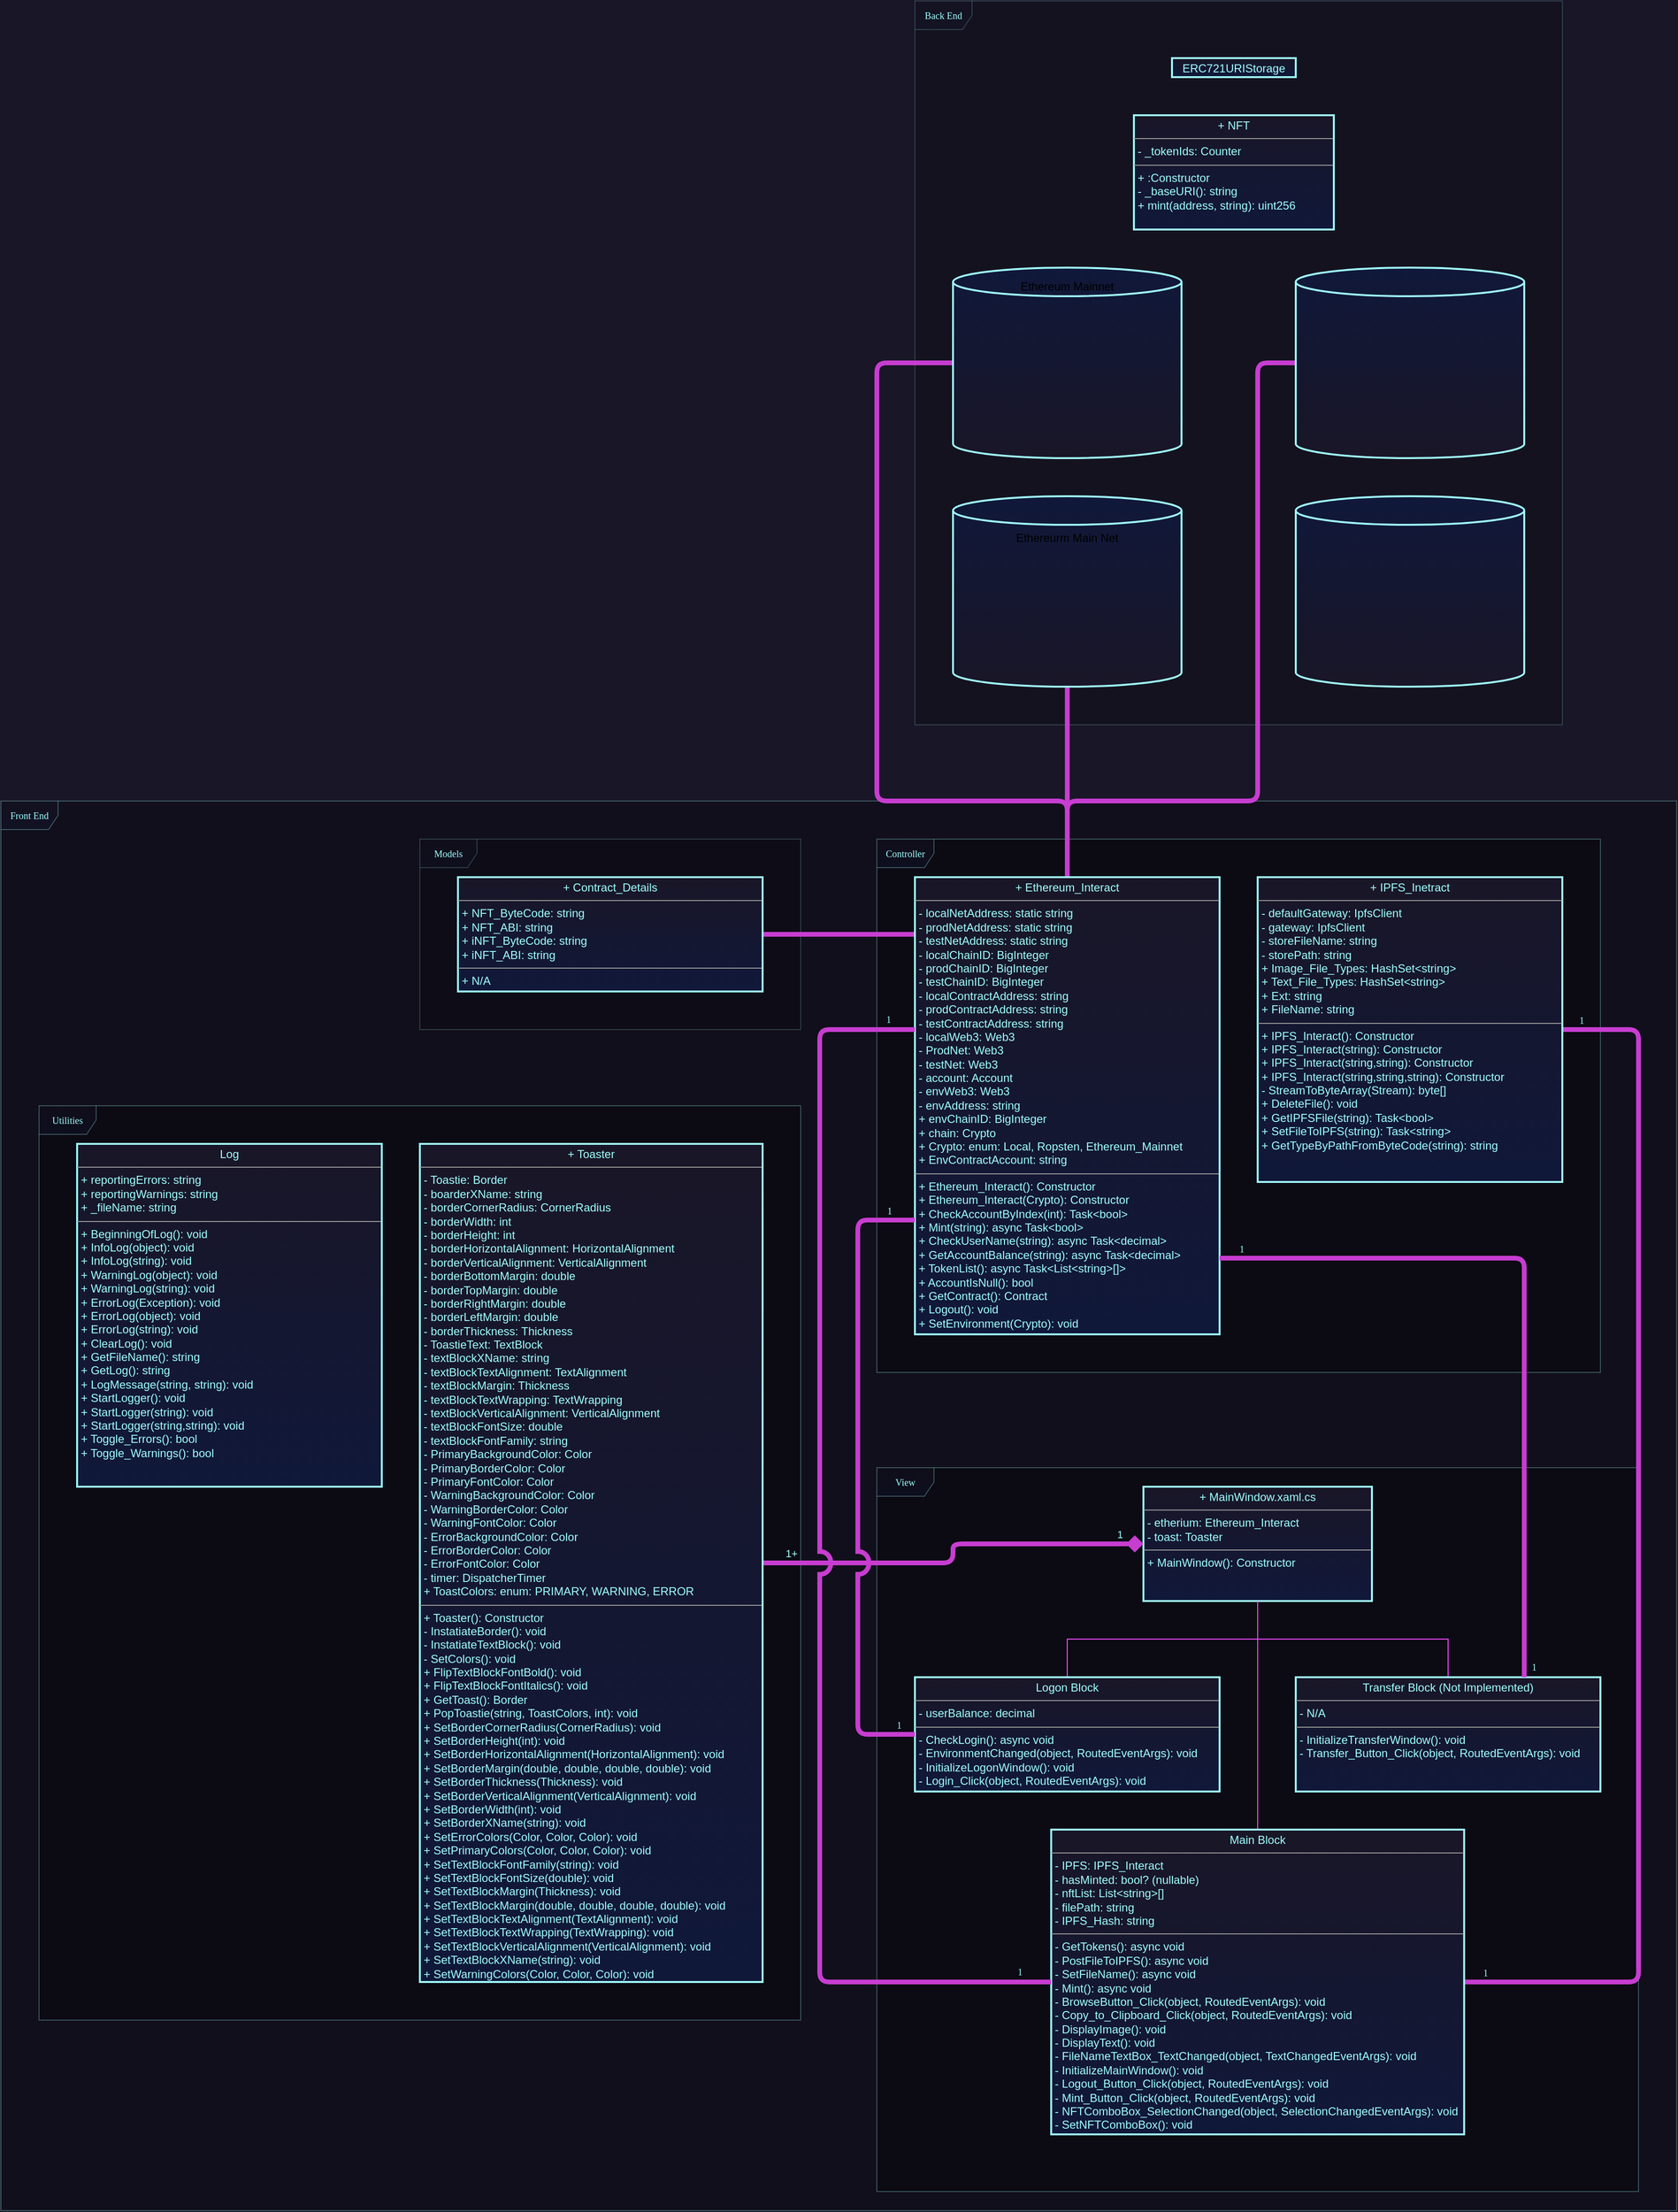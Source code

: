 <mxfile version="15.7.3" type="device"><diagram name="Page-1" id="c4acf3e9-155e-7222-9cf6-157b1a14988f"><mxGraphModel dx="1730" dy="1962" grid="1" gridSize="10" guides="1" tooltips="1" connect="1" arrows="1" fold="1" page="0" pageScale="1" pageWidth="850" pageHeight="1100" background="#191627" math="0" shadow="0"><root><mxCell id="0"/><mxCell id="1" parent="0"/><mxCell id="5egPDgOSKaD1xtSZpJoG-1" value="Front End&lt;span style=&quot;color: rgba(0 , 0 , 0 , 0) ; font-family: monospace ; font-size: 0px&quot;&gt;%3CmxGraphModel%3E%3Croot%3E%3CmxCell%20id%3D%220%22%2F%3E%3CmxCell%20id%3D%221%22%20parent%3D%220%22%2F%3E%3CmxCell%20id%3D%222%22%20value%3D%22UI%22%20style%3D%22shape%3DumlFrame%3BwhiteSpace%3Dwrap%3Bhtml%3D1%3Brounded%3D0%3Bshadow%3D0%3Bcomic%3D0%3BlabelBackgroundColor%3Dnone%3BstrokeWidth%3D1%3BfontFamily%3DVerdana%3BfontSize%3D10%3Balign%3Dcenter%3BgradientDirection%3Dnorth%3BfillColor%3D%2310183a%3BgradientColor%3D%23191627%3BfontColor%3D%23A0FFFF%3BstrokeColor%3D%23A0FFFF%3B%22%20vertex%3D%221%22%20parent%3D%221%22%3E%3CmxGeometry%20width%3D%22800%22%20height%3D%22760%22%20as%3D%22geometry%22%2F%3E%3C%2FmxCell%3E%3C%2Froot%3E%3C%2FmxGraphModel%3E&lt;/span&gt;" style="shape=umlFrame;whiteSpace=wrap;html=1;rounded=0;shadow=0;comic=0;labelBackgroundColor=none;strokeWidth=1;fontFamily=Verdana;fontSize=10;align=center;gradientDirection=north;fillColor=#10183a;gradientColor=#191627;fontColor=#A0FFFF;strokeColor=#A0FFFF;swimlaneFillColor=#000000;opacity=30;" vertex="1" parent="1"><mxGeometry x="-920" y="-680" width="1760" height="1480" as="geometry"/></mxCell><mxCell id="5egPDgOSKaD1xtSZpJoG-5" value="Models" style="shape=umlFrame;whiteSpace=wrap;html=1;rounded=0;shadow=0;comic=0;labelBackgroundColor=none;strokeWidth=1;fontFamily=Verdana;fontSize=10;align=center;gradientDirection=north;fillColor=#10183a;gradientColor=#191627;fontColor=#A0FFFF;strokeColor=#A0FFFF;swimlaneFillColor=#000000;opacity=20;" vertex="1" parent="1"><mxGeometry x="-480" y="-640" width="400" height="200" as="geometry"/></mxCell><mxCell id="5egPDgOSKaD1xtSZpJoG-8" value="Back End" style="shape=umlFrame;whiteSpace=wrap;html=1;rounded=0;shadow=0;comic=0;labelBackgroundColor=none;strokeWidth=1;fontFamily=Verdana;fontSize=10;align=center;gradientDirection=north;fillColor=#10183a;gradientColor=#191627;fontColor=#A0FFFF;strokeColor=#A0FFFF;swimlaneFillColor=#000000;opacity=20;" vertex="1" parent="1"><mxGeometry x="40.01" y="-1520" width="680" height="760" as="geometry"/></mxCell><mxCell id="5egPDgOSKaD1xtSZpJoG-2" value="Utilities" style="shape=umlFrame;whiteSpace=wrap;html=1;rounded=0;shadow=0;comic=0;labelBackgroundColor=none;strokeWidth=1;fontFamily=Verdana;fontSize=10;align=center;gradientDirection=north;fillColor=#10183a;gradientColor=#191627;fontColor=#A0FFFF;strokeColor=#A0FFFF;swimlaneFillColor=#000000;opacity=30;" vertex="1" parent="1"><mxGeometry x="-880" y="-360" width="800" height="960" as="geometry"/></mxCell><mxCell id="5egPDgOSKaD1xtSZpJoG-3" value="Controller" style="shape=umlFrame;whiteSpace=wrap;html=1;rounded=0;shadow=0;comic=0;labelBackgroundColor=none;strokeWidth=1;fontFamily=Verdana;fontSize=10;align=center;gradientDirection=north;fillColor=#10183a;gradientColor=#191627;fontColor=#A0FFFF;strokeColor=#A0FFFF;opacity=30;swimlaneFillColor=#000000;" vertex="1" parent="1"><mxGeometry x="0.01" y="-640" width="759.99" height="560" as="geometry"/></mxCell><mxCell id="17acba5748e5396b-1" value="View" style="shape=umlFrame;whiteSpace=wrap;html=1;rounded=0;shadow=0;comic=0;labelBackgroundColor=none;strokeWidth=1;fontFamily=Verdana;fontSize=10;align=center;gradientDirection=north;fillColor=#10183a;gradientColor=#191627;fontColor=#A0FFFF;strokeColor=#A0FFFF;swimlaneFillColor=#000000;opacity=30;" parent="1" vertex="1"><mxGeometry y="20" width="800" height="760" as="geometry"/></mxCell><mxCell id="vpSH4mZ2LDiEvva17PQO-2" value="" style="edgeStyle=orthogonalEdgeStyle;rounded=0;orthogonalLoop=1;jettySize=auto;html=1;fontColor=#A0FFFF;strokeColor=#f44bff;endArrow=none;endFill=0;" parent="1" source="5d2195bd80daf111-18" target="vpSH4mZ2LDiEvva17PQO-1" edge="1"><mxGeometry relative="1" as="geometry"/></mxCell><mxCell id="5d2195bd80daf111-18" value="&lt;p style=&quot;margin: 0px ; margin-top: 4px ; text-align: center&quot;&gt;+ MainWindow.xaml.cs&lt;br&gt;&lt;/p&gt;&lt;hr size=&quot;1&quot;&gt;&lt;p style=&quot;margin: 0px ; margin-left: 4px&quot;&gt;- etherium: Ethereum_Interact&lt;br&gt;&lt;/p&gt;&lt;p style=&quot;margin: 0px ; margin-left: 4px&quot;&gt;- toast: Toaster&lt;br&gt;&lt;/p&gt;&lt;hr size=&quot;1&quot;&gt;&lt;p style=&quot;margin: 0px ; margin-left: 4px&quot;&gt;+ MainWindow(): Constructor&lt;/p&gt;" style="verticalAlign=top;align=left;overflow=fill;fontSize=12;fontFamily=Helvetica;html=1;rounded=0;shadow=0;comic=0;labelBackgroundColor=none;strokeWidth=2;gradientDirection=north;fillColor=#10183a;gradientColor=#191627;fontColor=#A0FFFF;strokeColor=#A0FFFF;" parent="1" vertex="1"><mxGeometry x="280" y="40" width="240" height="120" as="geometry"/></mxCell><mxCell id="vpSH4mZ2LDiEvva17PQO-1" value="&lt;p style=&quot;margin: 0px ; margin-top: 4px ; text-align: center&quot;&gt;Logon Block&lt;/p&gt;&lt;hr size=&quot;1&quot;&gt;&lt;p style=&quot;margin: 0px ; margin-left: 4px&quot;&gt;- userBalance: decimal&lt;/p&gt;&lt;hr size=&quot;1&quot;&gt;&lt;p style=&quot;margin: 0px ; margin-left: 4px&quot;&gt;&lt;span&gt;- CheckLogin(): async void&lt;/span&gt;&lt;br&gt;&lt;/p&gt;&lt;p style=&quot;margin: 0px ; margin-left: 4px&quot;&gt;- EnvironmentChanged(object, RoutedEventArgs): void&lt;/p&gt;&lt;p style=&quot;margin: 0px 0px 0px 4px&quot;&gt;- InitializeLogonWindow(): void&lt;/p&gt;&lt;p style=&quot;margin: 0px 0px 0px 4px&quot;&gt;- Login_Click(object, RoutedEventArgs): void&lt;/p&gt;" style="verticalAlign=top;align=left;overflow=fill;fontSize=12;fontFamily=Helvetica;html=1;rounded=0;shadow=0;comic=0;labelBackgroundColor=none;strokeWidth=2;gradientDirection=north;fillColor=#10183a;gradientColor=#191627;fontColor=#A0FFFF;strokeColor=#A0FFFF;" parent="1" vertex="1"><mxGeometry x="40" y="240" width="320" height="120" as="geometry"/></mxCell><mxCell id="vpSH4mZ2LDiEvva17PQO-6" style="edgeStyle=orthogonalEdgeStyle;rounded=0;orthogonalLoop=1;jettySize=auto;html=1;fontColor=#A0FFFF;strokeColor=#f44bff;endArrow=none;endFill=0;" parent="1" source="5d2195bd80daf111-18" target="vpSH4mZ2LDiEvva17PQO-4" edge="1"><mxGeometry relative="1" as="geometry"/></mxCell><mxCell id="5egPDgOSKaD1xtSZpJoG-22" style="edgeStyle=orthogonalEdgeStyle;comic=0;sketch=0;jumpStyle=arc;jumpSize=16;orthogonalLoop=1;jettySize=auto;html=1;shadow=0;labelBackgroundColor=none;fontColor=#A0FFFF;endArrow=none;endFill=0;strokeColor=#C73DD0;strokeWidth=5;" edge="1" parent="1" source="vpSH4mZ2LDiEvva17PQO-4" target="vpSH4mZ2LDiEvva17PQO-11"><mxGeometry relative="1" as="geometry"><mxPoint x="870" y="-440" as="targetPoint"/><Array as="points"><mxPoint x="800" y="560"/><mxPoint x="800" y="-440"/></Array></mxGeometry></mxCell><mxCell id="5egPDgOSKaD1xtSZpJoG-23" value="1" style="edgeLabel;html=1;align=center;verticalAlign=middle;resizable=0;points=[];fontSize=10;fontFamily=Verdana;fontColor=#A0FFFF;labelBackgroundColor=none;" vertex="1" connectable="0" parent="5egPDgOSKaD1xtSZpJoG-22"><mxGeometry x="-0.966" relative="1" as="geometry"><mxPoint y="-10" as="offset"/></mxGeometry></mxCell><mxCell id="5egPDgOSKaD1xtSZpJoG-24" value="1" style="edgeLabel;html=1;align=center;verticalAlign=middle;resizable=0;points=[];fontSize=10;fontFamily=Verdana;fontColor=#A0FFFF;labelBackgroundColor=none;" vertex="1" connectable="0" parent="5egPDgOSKaD1xtSZpJoG-22"><mxGeometry x="0.981" y="-1" relative="1" as="geometry"><mxPoint x="8" y="-9" as="offset"/></mxGeometry></mxCell><mxCell id="vpSH4mZ2LDiEvva17PQO-4" value="&lt;p style=&quot;margin: 0px ; margin-top: 4px ; text-align: center&quot;&gt;Main Block&lt;/p&gt;&lt;hr size=&quot;1&quot;&gt;&lt;p style=&quot;margin: 0px ; margin-left: 4px&quot;&gt;- IPFS: IPFS_Interact&lt;/p&gt;&lt;p style=&quot;margin: 0px ; margin-left: 4px&quot;&gt;- hasMinted: bool? (nullable)&lt;/p&gt;&lt;p style=&quot;margin: 0px ; margin-left: 4px&quot;&gt;- nftList: List&amp;lt;string&amp;gt;[]&lt;/p&gt;&lt;p style=&quot;margin: 0px ; margin-left: 4px&quot;&gt;- filePath: string&lt;br&gt;&lt;/p&gt;&lt;p style=&quot;margin: 0px ; margin-left: 4px&quot;&gt;- IPFS_Hash: string&lt;/p&gt;&lt;hr size=&quot;1&quot;&gt;&lt;p style=&quot;margin: 0px ; margin-left: 4px&quot;&gt;- GetTokens(): async void&lt;span&gt;&lt;br&gt;&lt;/span&gt;&lt;/p&gt;&lt;p style=&quot;margin: 0px ; margin-left: 4px&quot;&gt;- PostFileToIPFS(): async void&lt;/p&gt;&lt;p style=&quot;margin: 0px ; margin-left: 4px&quot;&gt;- SetFileName(): async void&lt;br&gt;&lt;/p&gt;&lt;p style=&quot;margin: 0px ; margin-left: 4px&quot;&gt;- Mint(): async void&lt;/p&gt;&lt;p style=&quot;margin: 0px ; margin-left: 4px&quot;&gt;&lt;span&gt;- BrowseButton_Click(object, RoutedEventArgs): void&lt;/span&gt;&lt;br&gt;&lt;/p&gt;&lt;p style=&quot;margin: 0px ; margin-left: 4px&quot;&gt;&lt;span&gt;- Copy_to_Clipboard_Click(object, RoutedEventArgs): void&lt;/span&gt;&lt;/p&gt;&lt;p style=&quot;margin: 0px 0px 0px 4px&quot;&gt;- DisplayImage(): void&lt;/p&gt;&lt;p style=&quot;margin: 0px 0px 0px 4px&quot;&gt;- DisplayText(): void&lt;/p&gt;&lt;p style=&quot;margin: 0px 0px 0px 4px&quot;&gt;- FileNameTextBox_TextChanged(object, TextChangedEventArgs): void&lt;/p&gt;&lt;p style=&quot;margin: 0px ; margin-left: 4px&quot;&gt;- InitializeMainWindow(): void&lt;/p&gt;&lt;p style=&quot;margin: 0px ; margin-left: 4px&quot;&gt;- Logout_Button_Click(object, RoutedEventArgs): void&lt;/p&gt;&lt;p style=&quot;margin: 0px ; margin-left: 4px&quot;&gt;- Mint_Button_Click(object, RoutedEventArgs): void&lt;/p&gt;&lt;p style=&quot;margin: 0px ; margin-left: 4px&quot;&gt;&lt;span&gt;- NFTComboBox_SelectionChanged(object,&amp;nbsp;SelectionChangedEventArgs): void&lt;/span&gt;&lt;br&gt;&lt;/p&gt;&lt;p style=&quot;margin: 0px ; margin-left: 4px&quot;&gt;- SetNFTComboBox(): void&lt;/p&gt;" style="verticalAlign=top;align=left;overflow=fill;fontSize=12;fontFamily=Helvetica;html=1;rounded=0;shadow=0;comic=0;labelBackgroundColor=none;strokeWidth=2;gradientDirection=north;fillColor=#10183a;gradientColor=#191627;fontColor=#A0FFFF;strokeColor=#A0FFFF;" parent="1" vertex="1"><mxGeometry x="183.13" y="400" width="433.75" height="320" as="geometry"/></mxCell><mxCell id="vpSH4mZ2LDiEvva17PQO-8" style="edgeStyle=orthogonalEdgeStyle;rounded=0;orthogonalLoop=1;jettySize=auto;html=1;fontColor=#A0FFFF;strokeColor=#f44bff;endArrow=none;endFill=0;" parent="1" source="5d2195bd80daf111-18" target="vpSH4mZ2LDiEvva17PQO-7" edge="1"><mxGeometry relative="1" as="geometry"/></mxCell><mxCell id="vpSH4mZ2LDiEvva17PQO-7" value="&lt;p style=&quot;margin: 0px ; margin-top: 4px ; text-align: center&quot;&gt;Transfer Block (Not Implemented)&lt;/p&gt;&lt;hr size=&quot;1&quot;&gt;&lt;p style=&quot;margin: 0px ; margin-left: 4px&quot;&gt;- N/A&lt;/p&gt;&lt;hr size=&quot;1&quot;&gt;&lt;p style=&quot;margin: 0px ; margin-left: 4px&quot;&gt;- InitializeTransferWindow(): void&lt;/p&gt;&lt;p style=&quot;margin: 0px ; margin-left: 4px&quot;&gt;- Transfer_Button_Click(object, RoutedEventArgs): void&lt;br&gt;&lt;/p&gt;" style="verticalAlign=top;align=left;overflow=fill;fontSize=12;fontFamily=Helvetica;html=1;rounded=0;shadow=0;comic=0;labelBackgroundColor=none;strokeWidth=2;gradientDirection=north;fillColor=#10183a;gradientColor=#191627;fontColor=#A0FFFF;strokeColor=#A0FFFF;" parent="1" vertex="1"><mxGeometry x="440" y="240" width="320" height="120" as="geometry"/></mxCell><mxCell id="5egPDgOSKaD1xtSZpJoG-27" style="edgeStyle=orthogonalEdgeStyle;comic=0;sketch=0;jumpStyle=arc;jumpSize=16;orthogonalLoop=1;jettySize=auto;html=1;shadow=0;labelBackgroundColor=none;fontColor=#A0FFFF;endArrow=none;endFill=0;strokeColor=#C73DD0;strokeWidth=5;" edge="1" parent="1" source="vpSH4mZ2LDiEvva17PQO-9" target="vpSH4mZ2LDiEvva17PQO-10"><mxGeometry relative="1" as="geometry"><Array as="points"><mxPoint x="10" y="-540"/><mxPoint x="10" y="-540"/></Array></mxGeometry></mxCell><mxCell id="vpSH4mZ2LDiEvva17PQO-9" value="&lt;p style=&quot;margin: 0px ; margin-top: 4px ; text-align: center&quot;&gt;+ Contract_Details&lt;/p&gt;&lt;hr size=&quot;1&quot;&gt;&lt;p style=&quot;margin: 0px ; margin-left: 4px&quot;&gt;+ NFT_ByteCode: string&lt;/p&gt;&lt;p style=&quot;margin: 0px ; margin-left: 4px&quot;&gt;+ NFT_ABI: string&lt;/p&gt;&lt;p style=&quot;margin: 0px ; margin-left: 4px&quot;&gt;+ iNFT_ByteCode: string&lt;/p&gt;&lt;p style=&quot;margin: 0px ; margin-left: 4px&quot;&gt;+ iNFT_ABI: string&lt;/p&gt;&lt;hr size=&quot;1&quot;&gt;&lt;p style=&quot;margin: 0px ; margin-left: 4px&quot;&gt;+ N/A&lt;/p&gt;" style="verticalAlign=top;align=left;overflow=fill;fontSize=12;fontFamily=Helvetica;html=1;rounded=0;shadow=0;comic=0;labelBackgroundColor=none;strokeWidth=2;gradientDirection=north;fillColor=#10183a;gradientColor=#191627;fontColor=#A0FFFF;strokeColor=#A0FFFF;" parent="1" vertex="1"><mxGeometry x="-440" y="-600" width="320" height="120" as="geometry"/></mxCell><mxCell id="5egPDgOSKaD1xtSZpJoG-28" style="edgeStyle=orthogonalEdgeStyle;comic=0;sketch=0;jumpStyle=arc;jumpSize=16;orthogonalLoop=1;jettySize=auto;html=1;shadow=0;labelBackgroundColor=none;fontColor=#A0FFFF;endArrow=none;endFill=0;strokeColor=#C73DD0;strokeWidth=5;" edge="1" parent="1" source="vpSH4mZ2LDiEvva17PQO-10" target="5egPDgOSKaD1xtSZpJoG-6"><mxGeometry relative="1" as="geometry"/></mxCell><mxCell id="5egPDgOSKaD1xtSZpJoG-29" style="edgeStyle=orthogonalEdgeStyle;comic=0;sketch=0;jumpStyle=arc;jumpSize=16;orthogonalLoop=1;jettySize=auto;html=1;shadow=0;labelBackgroundColor=none;fontColor=#A0FFFF;endArrow=none;endFill=0;strokeColor=#C73DD0;strokeWidth=5;" edge="1" parent="1" source="vpSH4mZ2LDiEvva17PQO-10" target="5egPDgOSKaD1xtSZpJoG-25"><mxGeometry relative="1" as="geometry"><Array as="points"><mxPoint x="200" y="-680"/><mxPoint y="-680"/><mxPoint y="-1140"/></Array></mxGeometry></mxCell><mxCell id="5egPDgOSKaD1xtSZpJoG-30" style="edgeStyle=orthogonalEdgeStyle;comic=0;sketch=0;jumpStyle=arc;jumpSize=16;orthogonalLoop=1;jettySize=auto;html=1;shadow=0;labelBackgroundColor=none;fontColor=#A0FFFF;endArrow=none;endFill=0;strokeColor=#C73DD0;strokeWidth=5;entryX=0;entryY=0.5;entryDx=0;entryDy=0;entryPerimeter=0;" edge="1" parent="1" source="vpSH4mZ2LDiEvva17PQO-10" target="5egPDgOSKaD1xtSZpJoG-26"><mxGeometry relative="1" as="geometry"><Array as="points"><mxPoint x="200" y="-680"/><mxPoint x="400" y="-680"/><mxPoint x="400" y="-1140"/></Array></mxGeometry></mxCell><mxCell id="vpSH4mZ2LDiEvva17PQO-10" value="&lt;p style=&quot;margin: 0px ; margin-top: 4px ; text-align: center&quot;&gt;+ Ethereum_Interact&lt;/p&gt;&lt;hr size=&quot;1&quot;&gt;&lt;p style=&quot;margin: 0px ; margin-left: 4px&quot;&gt;- localNetAddress: static string&lt;/p&gt;&lt;p style=&quot;margin: 0px ; margin-left: 4px&quot;&gt;- prodNetAddress: static string&lt;/p&gt;&lt;p style=&quot;margin: 0px ; margin-left: 4px&quot;&gt;- testNetAddress: static string&lt;/p&gt;&lt;p style=&quot;margin: 0px ; margin-left: 4px&quot;&gt;- localChainID: BigInteger&lt;/p&gt;&lt;p style=&quot;margin: 0px ; margin-left: 4px&quot;&gt;- prodChainID: BigInteger&lt;/p&gt;&lt;p style=&quot;margin: 0px ; margin-left: 4px&quot;&gt;- testChainID: BigInteger&lt;/p&gt;&lt;p style=&quot;margin: 0px ; margin-left: 4px&quot;&gt;- localContractAddress: string&lt;/p&gt;&lt;p style=&quot;margin: 0px ; margin-left: 4px&quot;&gt;- prodContractAddress: string&lt;/p&gt;&lt;p style=&quot;margin: 0px ; margin-left: 4px&quot;&gt;- testContractAddress: string&lt;/p&gt;&lt;p style=&quot;margin: 0px ; margin-left: 4px&quot;&gt;- localWeb3: Web3&lt;/p&gt;&lt;p style=&quot;margin: 0px ; margin-left: 4px&quot;&gt;- ProdNet: Web3&lt;/p&gt;&lt;p style=&quot;margin: 0px ; margin-left: 4px&quot;&gt;- testNet: Web3&lt;/p&gt;&lt;p style=&quot;margin: 0px ; margin-left: 4px&quot;&gt;- account: Account&lt;/p&gt;&lt;p style=&quot;margin: 0px ; margin-left: 4px&quot;&gt;- envWeb3: Web3&lt;/p&gt;&lt;p style=&quot;margin: 0px ; margin-left: 4px&quot;&gt;- envAddress: string&lt;/p&gt;&lt;p style=&quot;margin: 0px ; margin-left: 4px&quot;&gt;+ envChainID: BigInteger&lt;/p&gt;&lt;p style=&quot;margin: 0px ; margin-left: 4px&quot;&gt;+ chain: Crypto&lt;/p&gt;&lt;p style=&quot;margin: 0px ; margin-left: 4px&quot;&gt;+ Crypto: enum: Local, Ropsten, Ethereum_Mainnet&lt;/p&gt;&lt;p style=&quot;margin: 0px ; margin-left: 4px&quot;&gt;+ EnvContractAccount: string&lt;/p&gt;&lt;hr size=&quot;1&quot;&gt;&lt;p style=&quot;margin: 0px ; margin-left: 4px&quot;&gt;+ Ethereum_Interact(): Constructor&lt;/p&gt;&lt;p style=&quot;margin: 0px ; margin-left: 4px&quot;&gt;+ Ethereum_Interact(Crypto): Constructor&lt;/p&gt;&lt;p style=&quot;margin: 0px ; margin-left: 4px&quot;&gt;+ CheckAccountByIndex(int): Task&amp;lt;bool&amp;gt;&lt;/p&gt;&lt;p style=&quot;margin: 0px ; margin-left: 4px&quot;&gt;+ Mint(string): async Task&amp;lt;bool&amp;gt;&lt;/p&gt;&lt;p style=&quot;margin: 0px ; margin-left: 4px&quot;&gt;+ CheckUserName(string): async&amp;nbsp;Task&amp;lt;decimal&amp;gt;&lt;/p&gt;&lt;p style=&quot;margin: 0px ; margin-left: 4px&quot;&gt;+ GetAccountBalance(string): async&amp;nbsp;Task&amp;lt;decimal&amp;gt;&lt;/p&gt;&lt;p style=&quot;margin: 0px ; margin-left: 4px&quot;&gt;+ TokenList(): async&amp;nbsp;Task&amp;lt;List&amp;lt;string&amp;gt;[]&amp;gt;&lt;/p&gt;&lt;p style=&quot;margin: 0px ; margin-left: 4px&quot;&gt;+ AccountIsNull(): bool&lt;/p&gt;&lt;p style=&quot;margin: 0px ; margin-left: 4px&quot;&gt;+ GetContract(): Contract&lt;/p&gt;&lt;p style=&quot;margin: 0px ; margin-left: 4px&quot;&gt;+ Logout(): void&lt;/p&gt;&lt;p style=&quot;margin: 0px ; margin-left: 4px&quot;&gt;+ SetEnvironment(Crypto): void&lt;/p&gt;" style="verticalAlign=top;align=left;overflow=fill;fontSize=12;fontFamily=Helvetica;html=1;rounded=0;shadow=0;comic=0;labelBackgroundColor=none;strokeWidth=2;gradientDirection=north;fillColor=#10183a;gradientColor=#191627;fontColor=#A0FFFF;strokeColor=#A0FFFF;" parent="1" vertex="1"><mxGeometry x="40" y="-600" width="320" height="480" as="geometry"/></mxCell><mxCell id="vpSH4mZ2LDiEvva17PQO-11" value="&lt;p style=&quot;margin: 0px ; margin-top: 4px ; text-align: center&quot;&gt;+ IPFS_Inetract&lt;/p&gt;&lt;hr size=&quot;1&quot;&gt;&lt;p style=&quot;margin: 0px ; margin-left: 4px&quot;&gt;- defaultGateway: IpfsClient&lt;/p&gt;&lt;p style=&quot;margin: 0px ; margin-left: 4px&quot;&gt;- gateway: IpfsClient&lt;/p&gt;&lt;p style=&quot;margin: 0px ; margin-left: 4px&quot;&gt;- storeFileName: string&lt;/p&gt;&lt;p style=&quot;margin: 0px ; margin-left: 4px&quot;&gt;- storePath: string&lt;/p&gt;&lt;p style=&quot;margin: 0px ; margin-left: 4px&quot;&gt;+ Image_File_Types: HashSet&amp;lt;string&amp;gt;&lt;/p&gt;&lt;p style=&quot;margin: 0px ; margin-left: 4px&quot;&gt;+ Text_File_Types: HashSet&amp;lt;string&amp;gt;&lt;/p&gt;&lt;p style=&quot;margin: 0px ; margin-left: 4px&quot;&gt;+ Ext: string&lt;/p&gt;&lt;p style=&quot;margin: 0px ; margin-left: 4px&quot;&gt;+ FileName: string&lt;/p&gt;&lt;hr size=&quot;1&quot;&gt;&lt;p style=&quot;margin: 0px ; margin-left: 4px&quot;&gt;+ IPFS_Interact():&amp;nbsp;Constructor&lt;/p&gt;&lt;p style=&quot;margin: 0px ; margin-left: 4px&quot;&gt;+ IPFS_Interact(string): Constructor&lt;/p&gt;&lt;p style=&quot;margin: 0px ; margin-left: 4px&quot;&gt;+ IPFS_Interact(string,string): Constructor&lt;/p&gt;&lt;p style=&quot;margin: 0px ; margin-left: 4px&quot;&gt;+ IPFS_Interact(string,string,string): Constructor&lt;/p&gt;&lt;p style=&quot;margin: 0px ; margin-left: 4px&quot;&gt;- StreamToByteArray(Stream): byte[]&lt;/p&gt;&lt;p style=&quot;margin: 0px ; margin-left: 4px&quot;&gt;+ DeleteFile(): void&lt;/p&gt;&lt;p style=&quot;margin: 0px ; margin-left: 4px&quot;&gt;+ GetIPFSFile(string): Task&amp;lt;bool&amp;gt;&lt;/p&gt;&lt;p style=&quot;margin: 0px ; margin-left: 4px&quot;&gt;+ SetFileToIPFS(string): Task&amp;lt;string&amp;gt;&lt;/p&gt;&lt;p style=&quot;margin: 0px ; margin-left: 4px&quot;&gt;+ GetTypeByPathFromByteCode(string): string&lt;/p&gt;" style="verticalAlign=top;align=left;overflow=fill;fontSize=12;fontFamily=Helvetica;html=1;rounded=0;shadow=0;comic=0;labelBackgroundColor=none;strokeWidth=2;gradientDirection=north;fillColor=#10183a;gradientColor=#191627;fontColor=#A0FFFF;strokeColor=#A0FFFF;" parent="1" vertex="1"><mxGeometry x="400" y="-600" width="320" height="320" as="geometry"/></mxCell><mxCell id="5egPDgOSKaD1xtSZpJoG-9" style="edgeStyle=orthogonalEdgeStyle;rounded=1;orthogonalLoop=1;jettySize=auto;html=1;fontColor=#A0FFFF;endArrow=diamond;endFill=1;strokeWidth=5;strokeColor=#C73DD0;comic=0;noJump=0;flowAnimation=0;ignoreEdge=0;backgroundOutline=0;metaEdit=0;jumpStyle=none;sketch=0;shadow=0;" edge="1" parent="1" source="vpSH4mZ2LDiEvva17PQO-12" target="5d2195bd80daf111-18"><mxGeometry relative="1" as="geometry"/></mxCell><mxCell id="5egPDgOSKaD1xtSZpJoG-10" value="1+" style="edgeLabel;html=1;align=center;verticalAlign=middle;resizable=0;points=[];fontColor=#A0FFFF;labelBackgroundColor=none;" vertex="1" connectable="0" parent="5egPDgOSKaD1xtSZpJoG-9"><mxGeometry x="-0.812" y="5" relative="1" as="geometry"><mxPoint x="-10" y="-5" as="offset"/></mxGeometry></mxCell><mxCell id="5egPDgOSKaD1xtSZpJoG-11" value="1" style="edgeLabel;html=1;align=center;verticalAlign=middle;resizable=0;points=[];fontColor=#A0FFFF;labelBackgroundColor=none;" vertex="1" connectable="0" parent="5egPDgOSKaD1xtSZpJoG-9"><mxGeometry x="0.879" y="-1" relative="1" as="geometry"><mxPoint y="-11" as="offset"/></mxGeometry></mxCell><mxCell id="vpSH4mZ2LDiEvva17PQO-12" value="&lt;p style=&quot;margin: 0px ; margin-top: 4px ; text-align: center&quot;&gt;+ Toaster&lt;/p&gt;&lt;hr size=&quot;1&quot;&gt;&lt;p style=&quot;margin: 0px ; margin-left: 4px&quot;&gt;- Toastie: Border&lt;/p&gt;&lt;p style=&quot;margin: 0px ; margin-left: 4px&quot;&gt;- boarderXName: string&lt;/p&gt;&lt;p style=&quot;margin: 0px ; margin-left: 4px&quot;&gt;- borderCornerRadius: CornerRadius&lt;/p&gt;&lt;p style=&quot;margin: 0px ; margin-left: 4px&quot;&gt;- borderWidth: int&lt;/p&gt;&lt;p style=&quot;margin: 0px ; margin-left: 4px&quot;&gt;- borderHeight: int&lt;/p&gt;&lt;p style=&quot;margin: 0px ; margin-left: 4px&quot;&gt;- borderHorizontalAlignment: HorizontalAlignment&lt;/p&gt;&lt;p style=&quot;margin: 0px ; margin-left: 4px&quot;&gt;- borderVerticalAlignment: VerticalAlignment&lt;/p&gt;&lt;p style=&quot;margin: 0px ; margin-left: 4px&quot;&gt;- borderBottomMargin: double&lt;/p&gt;&lt;p style=&quot;margin: 0px ; margin-left: 4px&quot;&gt;- borderTopMargin: double&lt;/p&gt;&lt;p style=&quot;margin: 0px ; margin-left: 4px&quot;&gt;- borderRightMargin: double&lt;/p&gt;&lt;p style=&quot;margin: 0px ; margin-left: 4px&quot;&gt;- borderLeftMargin: double&lt;/p&gt;&lt;p style=&quot;margin: 0px ; margin-left: 4px&quot;&gt;- borderThickness: Thickness&lt;/p&gt;&lt;p style=&quot;margin: 0px ; margin-left: 4px&quot;&gt;- ToastieText: TextBlock&lt;/p&gt;&lt;p style=&quot;margin: 0px ; margin-left: 4px&quot;&gt;- textBlockXName: string&lt;/p&gt;&lt;p style=&quot;margin: 0px ; margin-left: 4px&quot;&gt;- textBlockTextAlignment: TextAlignment&lt;/p&gt;&lt;p style=&quot;margin: 0px ; margin-left: 4px&quot;&gt;- textBlockMargin: Thickness&lt;/p&gt;&lt;p style=&quot;margin: 0px ; margin-left: 4px&quot;&gt;- textBlockTextWrapping: TextWrapping&lt;/p&gt;&lt;p style=&quot;margin: 0px ; margin-left: 4px&quot;&gt;- textBlockVerticalAlignment: VerticalAlignment&lt;/p&gt;&lt;p style=&quot;margin: 0px ; margin-left: 4px&quot;&gt;- textBlockFontSize: double&lt;/p&gt;&lt;p style=&quot;margin: 0px ; margin-left: 4px&quot;&gt;- textBlockFontFamily: string&lt;/p&gt;&lt;p style=&quot;margin: 0px ; margin-left: 4px&quot;&gt;- PrimaryBackgroundColor: Color&lt;/p&gt;&lt;p style=&quot;margin: 0px ; margin-left: 4px&quot;&gt;- PrimaryBorderColor: Color&lt;/p&gt;&lt;p style=&quot;margin: 0px ; margin-left: 4px&quot;&gt;- PrimaryFontColor: Color&lt;/p&gt;&lt;p style=&quot;margin: 0px ; margin-left: 4px&quot;&gt;- WarningBackgroundColor: Color&lt;/p&gt;&lt;p style=&quot;margin: 0px ; margin-left: 4px&quot;&gt;- WarningBorderColor: Color&lt;/p&gt;&lt;p style=&quot;margin: 0px ; margin-left: 4px&quot;&gt;- WarningFontColor: Color&lt;/p&gt;&lt;p style=&quot;margin: 0px ; margin-left: 4px&quot;&gt;- ErrorBackgroundColor: Color&lt;/p&gt;&lt;p style=&quot;margin: 0px ; margin-left: 4px&quot;&gt;- ErrorBorderColor: Color&lt;/p&gt;&lt;p style=&quot;margin: 0px ; margin-left: 4px&quot;&gt;- ErrorFontColor: Color&lt;/p&gt;&lt;p style=&quot;margin: 0px ; margin-left: 4px&quot;&gt;- timer: DispatcherTimer&lt;/p&gt;&lt;p style=&quot;margin: 0px ; margin-left: 4px&quot;&gt;+ ToastColors: enum: PRIMARY, WARNING, ERROR&lt;/p&gt;&lt;hr size=&quot;1&quot;&gt;&lt;p style=&quot;margin: 0px ; margin-left: 4px&quot;&gt;+ Toaster(): Constructor&lt;/p&gt;&lt;p style=&quot;margin: 0px ; margin-left: 4px&quot;&gt;- InstatiateBorder(): void&lt;/p&gt;&lt;p style=&quot;margin: 0px ; margin-left: 4px&quot;&gt;- InstatiateTextBlock(): void&lt;/p&gt;&lt;p style=&quot;margin: 0px ; margin-left: 4px&quot;&gt;- SetColors(): void&lt;/p&gt;&lt;p style=&quot;margin: 0px ; margin-left: 4px&quot;&gt;+ FlipTextBlockFontBold(): void&lt;/p&gt;&lt;p style=&quot;margin: 0px ; margin-left: 4px&quot;&gt;+ FlipTextBlockFontItalics(): void&lt;/p&gt;&lt;p style=&quot;margin: 0px ; margin-left: 4px&quot;&gt;+ GetToast(): Border&lt;/p&gt;&lt;p style=&quot;margin: 0px ; margin-left: 4px&quot;&gt;+ PopToastie(string, ToastColors, int): void&lt;/p&gt;&lt;p style=&quot;margin: 0px ; margin-left: 4px&quot;&gt;+ SetBorderCornerRadius(CornerRadius): void&lt;/p&gt;&lt;p style=&quot;margin: 0px ; margin-left: 4px&quot;&gt;+ SetBorderHeight(int): void&lt;/p&gt;&lt;p style=&quot;margin: 0px ; margin-left: 4px&quot;&gt;+ SetBorderHorizontalAlignment(HorizontalAlignment): void&lt;/p&gt;&lt;p style=&quot;margin: 0px ; margin-left: 4px&quot;&gt;+ SetBorderMargin(double, double, double, double): void&lt;/p&gt;&lt;p style=&quot;margin: 0px ; margin-left: 4px&quot;&gt;+ SetBorderThickness(Thickness): void&lt;/p&gt;&lt;p style=&quot;margin: 0px ; margin-left: 4px&quot;&gt;+ SetBorderVerticalAlignment(VerticalAlignment): void&lt;/p&gt;&lt;p style=&quot;margin: 0px ; margin-left: 4px&quot;&gt;+ SetBorderWidth(int): void&lt;/p&gt;&lt;p style=&quot;margin: 0px ; margin-left: 4px&quot;&gt;+ SetBorderXName(string): void&lt;/p&gt;&lt;p style=&quot;margin: 0px ; margin-left: 4px&quot;&gt;+ SetErrorColors(Color, Color, Color): void&lt;/p&gt;&lt;p style=&quot;margin: 0px ; margin-left: 4px&quot;&gt;+ SetPrimaryColors(Color, Color, Color): void&lt;/p&gt;&lt;p style=&quot;margin: 0px ; margin-left: 4px&quot;&gt;+ SetTextBlockFontFamily(string): void&lt;/p&gt;&lt;p style=&quot;margin: 0px ; margin-left: 4px&quot;&gt;+ SetTextBlockFontSize(double): void&lt;/p&gt;&lt;p style=&quot;margin: 0px ; margin-left: 4px&quot;&gt;+ SetTextBlockMargin(Thickness): void&lt;/p&gt;&lt;p style=&quot;margin: 0px ; margin-left: 4px&quot;&gt;+ SetTextBlockMargin(double, double, double, double): void&lt;/p&gt;&lt;p style=&quot;margin: 0px ; margin-left: 4px&quot;&gt;+ SetTextBlockTextAlignment(TextAlignment): void&lt;/p&gt;&lt;p style=&quot;margin: 0px ; margin-left: 4px&quot;&gt;+ SetTextBlockTextWrapping(TextWrapping): void&lt;/p&gt;&lt;p style=&quot;margin: 0px ; margin-left: 4px&quot;&gt;+ SetTextBlockVerticalAlignment(VerticalAlignment): void&lt;/p&gt;&lt;p style=&quot;margin: 0px ; margin-left: 4px&quot;&gt;+ SetTextBlockXName(string): void&lt;/p&gt;&lt;p style=&quot;margin: 0px ; margin-left: 4px&quot;&gt;+ SetWarningColors(Color, Color, Color): void&lt;/p&gt;" style="verticalAlign=top;align=left;overflow=fill;fontSize=12;fontFamily=Helvetica;html=1;rounded=0;shadow=0;comic=0;labelBackgroundColor=none;strokeWidth=2;gradientDirection=north;fillColor=#10183a;gradientColor=#191627;fontColor=#A0FFFF;strokeColor=#A0FFFF;" parent="1" vertex="1"><mxGeometry x="-480" y="-320" width="360" height="880" as="geometry"/></mxCell><mxCell id="vpSH4mZ2LDiEvva17PQO-13" value="&lt;p style=&quot;margin: 0px ; margin-top: 4px ; text-align: center&quot;&gt;Log&lt;/p&gt;&lt;hr size=&quot;1&quot;&gt;&lt;p style=&quot;margin: 0px ; margin-left: 4px&quot;&gt;+ reportingErrors: string&lt;/p&gt;&lt;p style=&quot;margin: 0px ; margin-left: 4px&quot;&gt;+ reportingWarnings: string&lt;/p&gt;&lt;p style=&quot;margin: 0px ; margin-left: 4px&quot;&gt;+ _fileName: string&lt;br&gt;&lt;/p&gt;&lt;hr size=&quot;1&quot;&gt;&lt;p style=&quot;margin: 0px ; margin-left: 4px&quot;&gt;+&amp;nbsp;BeginningOfLog(): void&lt;/p&gt;&lt;p style=&quot;margin: 0px ; margin-left: 4px&quot;&gt;+&amp;nbsp;InfoLog(object): void&lt;/p&gt;&lt;p style=&quot;margin: 0px ; margin-left: 4px&quot;&gt;+ InfoLog(string): void&lt;/p&gt;&lt;p style=&quot;margin: 0px ; margin-left: 4px&quot;&gt;+ WarningLog(object): void&lt;/p&gt;&lt;p style=&quot;margin: 0px ; margin-left: 4px&quot;&gt;+ WarningLog(string): void&lt;/p&gt;&lt;p style=&quot;margin: 0px ; margin-left: 4px&quot;&gt;+ ErrorLog(Exception): void&lt;/p&gt;&lt;p style=&quot;margin: 0px ; margin-left: 4px&quot;&gt;+ ErrorLog(object): void&lt;/p&gt;&lt;p style=&quot;margin: 0px ; margin-left: 4px&quot;&gt;+ ErrorLog(string): void&lt;/p&gt;&lt;p style=&quot;margin: 0px ; margin-left: 4px&quot;&gt;+ ClearLog(): void&lt;/p&gt;&lt;p style=&quot;margin: 0px ; margin-left: 4px&quot;&gt;+ GetFileName(): string&lt;/p&gt;&lt;p style=&quot;margin: 0px ; margin-left: 4px&quot;&gt;+ GetLog(): string&lt;/p&gt;&lt;p style=&quot;margin: 0px ; margin-left: 4px&quot;&gt;+ LogMessage(string, string): void&lt;/p&gt;&lt;p style=&quot;margin: 0px ; margin-left: 4px&quot;&gt;+ StartLogger(): void&lt;/p&gt;&lt;p style=&quot;margin: 0px ; margin-left: 4px&quot;&gt;+ StartLogger(string): void&lt;/p&gt;&lt;p style=&quot;margin: 0px ; margin-left: 4px&quot;&gt;+ StartLogger(string,string): void&lt;/p&gt;&lt;p style=&quot;margin: 0px ; margin-left: 4px&quot;&gt;+ Toggle_Errors(): bool&lt;/p&gt;&lt;p style=&quot;margin: 0px ; margin-left: 4px&quot;&gt;+ Toggle_Warnings(): bool&lt;/p&gt;" style="verticalAlign=top;align=left;overflow=fill;fontSize=12;fontFamily=Helvetica;html=1;rounded=0;shadow=0;comic=0;labelBackgroundColor=none;strokeWidth=2;gradientDirection=north;fillColor=#10183a;gradientColor=#191627;fontColor=#A0FFFF;strokeColor=#A0FFFF;" parent="1" vertex="1"><mxGeometry x="-840" y="-320" width="320" height="360" as="geometry"/></mxCell><mxCell id="5egPDgOSKaD1xtSZpJoG-6" value="Ethereurm Main Net" style="shape=cylinder3;whiteSpace=wrap;html=1;boundedLbl=1;backgroundOutline=1;size=15;strokeWidth=2;strokeColor=#a0ffff;fillColor=#10183A;gradientColor=#191627;labelPosition=center;verticalLabelPosition=middle;align=center;verticalAlign=top;" vertex="1" parent="1"><mxGeometry x="80.01" y="-1000" width="240" height="200" as="geometry"/></mxCell><mxCell id="5egPDgOSKaD1xtSZpJoG-7" value="" style="shape=cylinder3;whiteSpace=wrap;html=1;boundedLbl=1;backgroundOutline=1;size=15;strokeWidth=2;strokeColor=#a0ffff;fillColor=#10183A;gradientColor=#191627;" vertex="1" parent="1"><mxGeometry x="440.01" y="-1000" width="240" height="200" as="geometry"/></mxCell><mxCell id="5egPDgOSKaD1xtSZpJoG-12" style="edgeStyle=orthogonalEdgeStyle;rounded=1;comic=0;sketch=0;jumpStyle=arc;orthogonalLoop=1;jettySize=auto;html=1;shadow=0;labelBackgroundColor=none;fontColor=#A0FFFF;endArrow=none;endFill=0;strokeColor=#C73DD0;strokeWidth=5;jumpSize=16;" edge="1" parent="1" source="vpSH4mZ2LDiEvva17PQO-1" target="vpSH4mZ2LDiEvva17PQO-10"><mxGeometry relative="1" as="geometry"><Array as="points"><mxPoint x="-20" y="300"/><mxPoint x="-20" y="-240"/></Array></mxGeometry></mxCell><mxCell id="5egPDgOSKaD1xtSZpJoG-14" value="1" style="edgeLabel;html=1;align=center;verticalAlign=middle;resizable=0;points=[];fontSize=10;fontFamily=Verdana;fontColor=#A0FFFF;labelBackgroundColor=none;" vertex="1" connectable="0" parent="5egPDgOSKaD1xtSZpJoG-12"><mxGeometry x="-0.957" y="-3" relative="1" as="geometry"><mxPoint x="-3" y="-7" as="offset"/></mxGeometry></mxCell><mxCell id="5egPDgOSKaD1xtSZpJoG-15" value="1" style="edgeLabel;html=1;align=center;verticalAlign=middle;resizable=0;points=[];fontSize=10;fontFamily=Verdana;fontColor=#A0FFFF;labelBackgroundColor=none;" vertex="1" connectable="0" parent="5egPDgOSKaD1xtSZpJoG-12"><mxGeometry x="0.957" y="3" relative="1" as="geometry"><mxPoint x="-13" y="-7" as="offset"/></mxGeometry></mxCell><mxCell id="5egPDgOSKaD1xtSZpJoG-16" style="edgeStyle=orthogonalEdgeStyle;comic=0;sketch=0;jumpStyle=arc;jumpSize=16;orthogonalLoop=1;jettySize=auto;html=1;shadow=0;labelBackgroundColor=none;fontColor=#A0FFFF;endArrow=none;endFill=0;strokeColor=#C73DD0;strokeWidth=5;" edge="1" parent="1" source="vpSH4mZ2LDiEvva17PQO-4" target="vpSH4mZ2LDiEvva17PQO-10"><mxGeometry relative="1" as="geometry"><Array as="points"><mxPoint x="-60" y="560"/><mxPoint x="-60" y="-440"/></Array></mxGeometry></mxCell><mxCell id="5egPDgOSKaD1xtSZpJoG-17" value="1" style="edgeLabel;html=1;align=center;verticalAlign=middle;resizable=0;points=[];fontSize=10;fontFamily=Verdana;fontColor=#A0FFFF;labelBackgroundColor=none;" vertex="1" connectable="0" parent="5egPDgOSKaD1xtSZpJoG-16"><mxGeometry x="0.958" y="4" relative="1" as="geometry"><mxPoint y="-7" as="offset"/></mxGeometry></mxCell><mxCell id="5egPDgOSKaD1xtSZpJoG-18" value="1" style="edgeLabel;html=1;align=center;verticalAlign=middle;resizable=0;points=[];fontSize=10;fontFamily=Verdana;fontColor=#A0FFFF;labelBackgroundColor=none;" vertex="1" connectable="0" parent="5egPDgOSKaD1xtSZpJoG-16"><mxGeometry x="-0.951" y="-6" relative="1" as="geometry"><mxPoint y="-5" as="offset"/></mxGeometry></mxCell><mxCell id="5egPDgOSKaD1xtSZpJoG-19" style="edgeStyle=orthogonalEdgeStyle;comic=0;sketch=0;jumpStyle=arc;jumpSize=16;orthogonalLoop=1;jettySize=auto;html=1;shadow=0;labelBackgroundColor=none;fontColor=#A0FFFF;endArrow=none;endFill=0;strokeColor=#C73DD0;strokeWidth=5;" edge="1" parent="1" source="vpSH4mZ2LDiEvva17PQO-7" target="vpSH4mZ2LDiEvva17PQO-10"><mxGeometry relative="1" as="geometry"><Array as="points"><mxPoint x="680" y="-200"/></Array></mxGeometry></mxCell><mxCell id="5egPDgOSKaD1xtSZpJoG-20" value="1" style="edgeLabel;html=1;align=center;verticalAlign=middle;resizable=0;points=[];fontSize=10;fontFamily=Verdana;fontColor=#A0FFFF;labelBackgroundColor=none;" vertex="1" connectable="0" parent="5egPDgOSKaD1xtSZpJoG-19"><mxGeometry x="0.941" y="-3" relative="1" as="geometry"><mxPoint y="-7" as="offset"/></mxGeometry></mxCell><mxCell id="5egPDgOSKaD1xtSZpJoG-21" value="1" style="edgeLabel;html=1;align=center;verticalAlign=middle;resizable=0;points=[];fontSize=10;fontFamily=Verdana;fontColor=#A0FFFF;labelBackgroundColor=none;" vertex="1" connectable="0" parent="5egPDgOSKaD1xtSZpJoG-19"><mxGeometry x="-0.971" y="-2" relative="1" as="geometry"><mxPoint x="8" as="offset"/></mxGeometry></mxCell><mxCell id="5egPDgOSKaD1xtSZpJoG-25" value="Ethereum Mainnet&lt;br&gt;&lt;br&gt;&lt;br&gt;&lt;br&gt;&lt;br&gt;&lt;br&gt;&lt;br&gt;&lt;br&gt;&lt;br&gt;&lt;br&gt;&lt;br&gt;&lt;br&gt;&lt;br&gt;&lt;br&gt;" style="shape=cylinder3;whiteSpace=wrap;html=1;boundedLbl=1;backgroundOutline=1;size=15;strokeWidth=2;strokeColor=#a0ffff;fillColor=#10183A;gradientColor=#191627;" vertex="1" parent="1"><mxGeometry x="80.01" y="-1240" width="240" height="200" as="geometry"/></mxCell><mxCell id="5egPDgOSKaD1xtSZpJoG-26" value="" style="shape=cylinder3;whiteSpace=wrap;html=1;boundedLbl=1;backgroundOutline=1;size=15;strokeWidth=2;strokeColor=#a0ffff;fillColor=#10183A;gradientColor=#191627;" vertex="1" parent="1"><mxGeometry x="440.01" y="-1240" width="240" height="200" as="geometry"/></mxCell><mxCell id="5egPDgOSKaD1xtSZpJoG-31" value="&lt;p style=&quot;margin: 0px ; margin-top: 4px ; text-align: center&quot;&gt;+ NFT&lt;br&gt;&lt;/p&gt;&lt;hr size=&quot;1&quot;&gt;&lt;p style=&quot;margin: 0px ; margin-left: 4px&quot;&gt;- _tokenIds: Counter&lt;/p&gt;&lt;hr size=&quot;1&quot;&gt;&lt;p style=&quot;margin: 0px ; margin-left: 4px&quot;&gt;+ :Constructor&lt;/p&gt;&lt;p style=&quot;margin: 0px ; margin-left: 4px&quot;&gt;- _baseURI(): string&lt;/p&gt;&lt;p style=&quot;margin: 0px ; margin-left: 4px&quot;&gt;+ mint(address, string): uint256&lt;/p&gt;&lt;p style=&quot;margin: 0px ; margin-left: 4px&quot;&gt;&lt;br&gt;&lt;/p&gt;&lt;p style=&quot;margin: 0px ; margin-left: 4px&quot;&gt;&lt;br&gt;&lt;/p&gt;" style="verticalAlign=top;align=left;overflow=fill;fontSize=12;fontFamily=Helvetica;html=1;rounded=0;shadow=0;comic=0;labelBackgroundColor=none;strokeWidth=2;gradientDirection=north;fillColor=#10183a;gradientColor=#191627;fontColor=#A0FFFF;strokeColor=#A0FFFF;" vertex="1" parent="1"><mxGeometry x="270" y="-1400" width="210" height="120" as="geometry"/></mxCell><mxCell id="5egPDgOSKaD1xtSZpJoG-32" value="&lt;p style=&quot;margin: 0px ; margin-top: 4px ; text-align: center&quot;&gt;ERC721URIStorage&lt;/p&gt;" style="verticalAlign=top;align=left;overflow=fill;fontSize=12;fontFamily=Helvetica;html=1;rounded=0;shadow=0;comic=0;labelBackgroundColor=none;strokeWidth=2;gradientDirection=north;fillColor=#10183a;gradientColor=#191627;fontColor=#A0FFFF;strokeColor=#A0FFFF;" vertex="1" parent="1"><mxGeometry x="310" y="-1460" width="130" height="20" as="geometry"/></mxCell></root></mxGraphModel></diagram></mxfile>